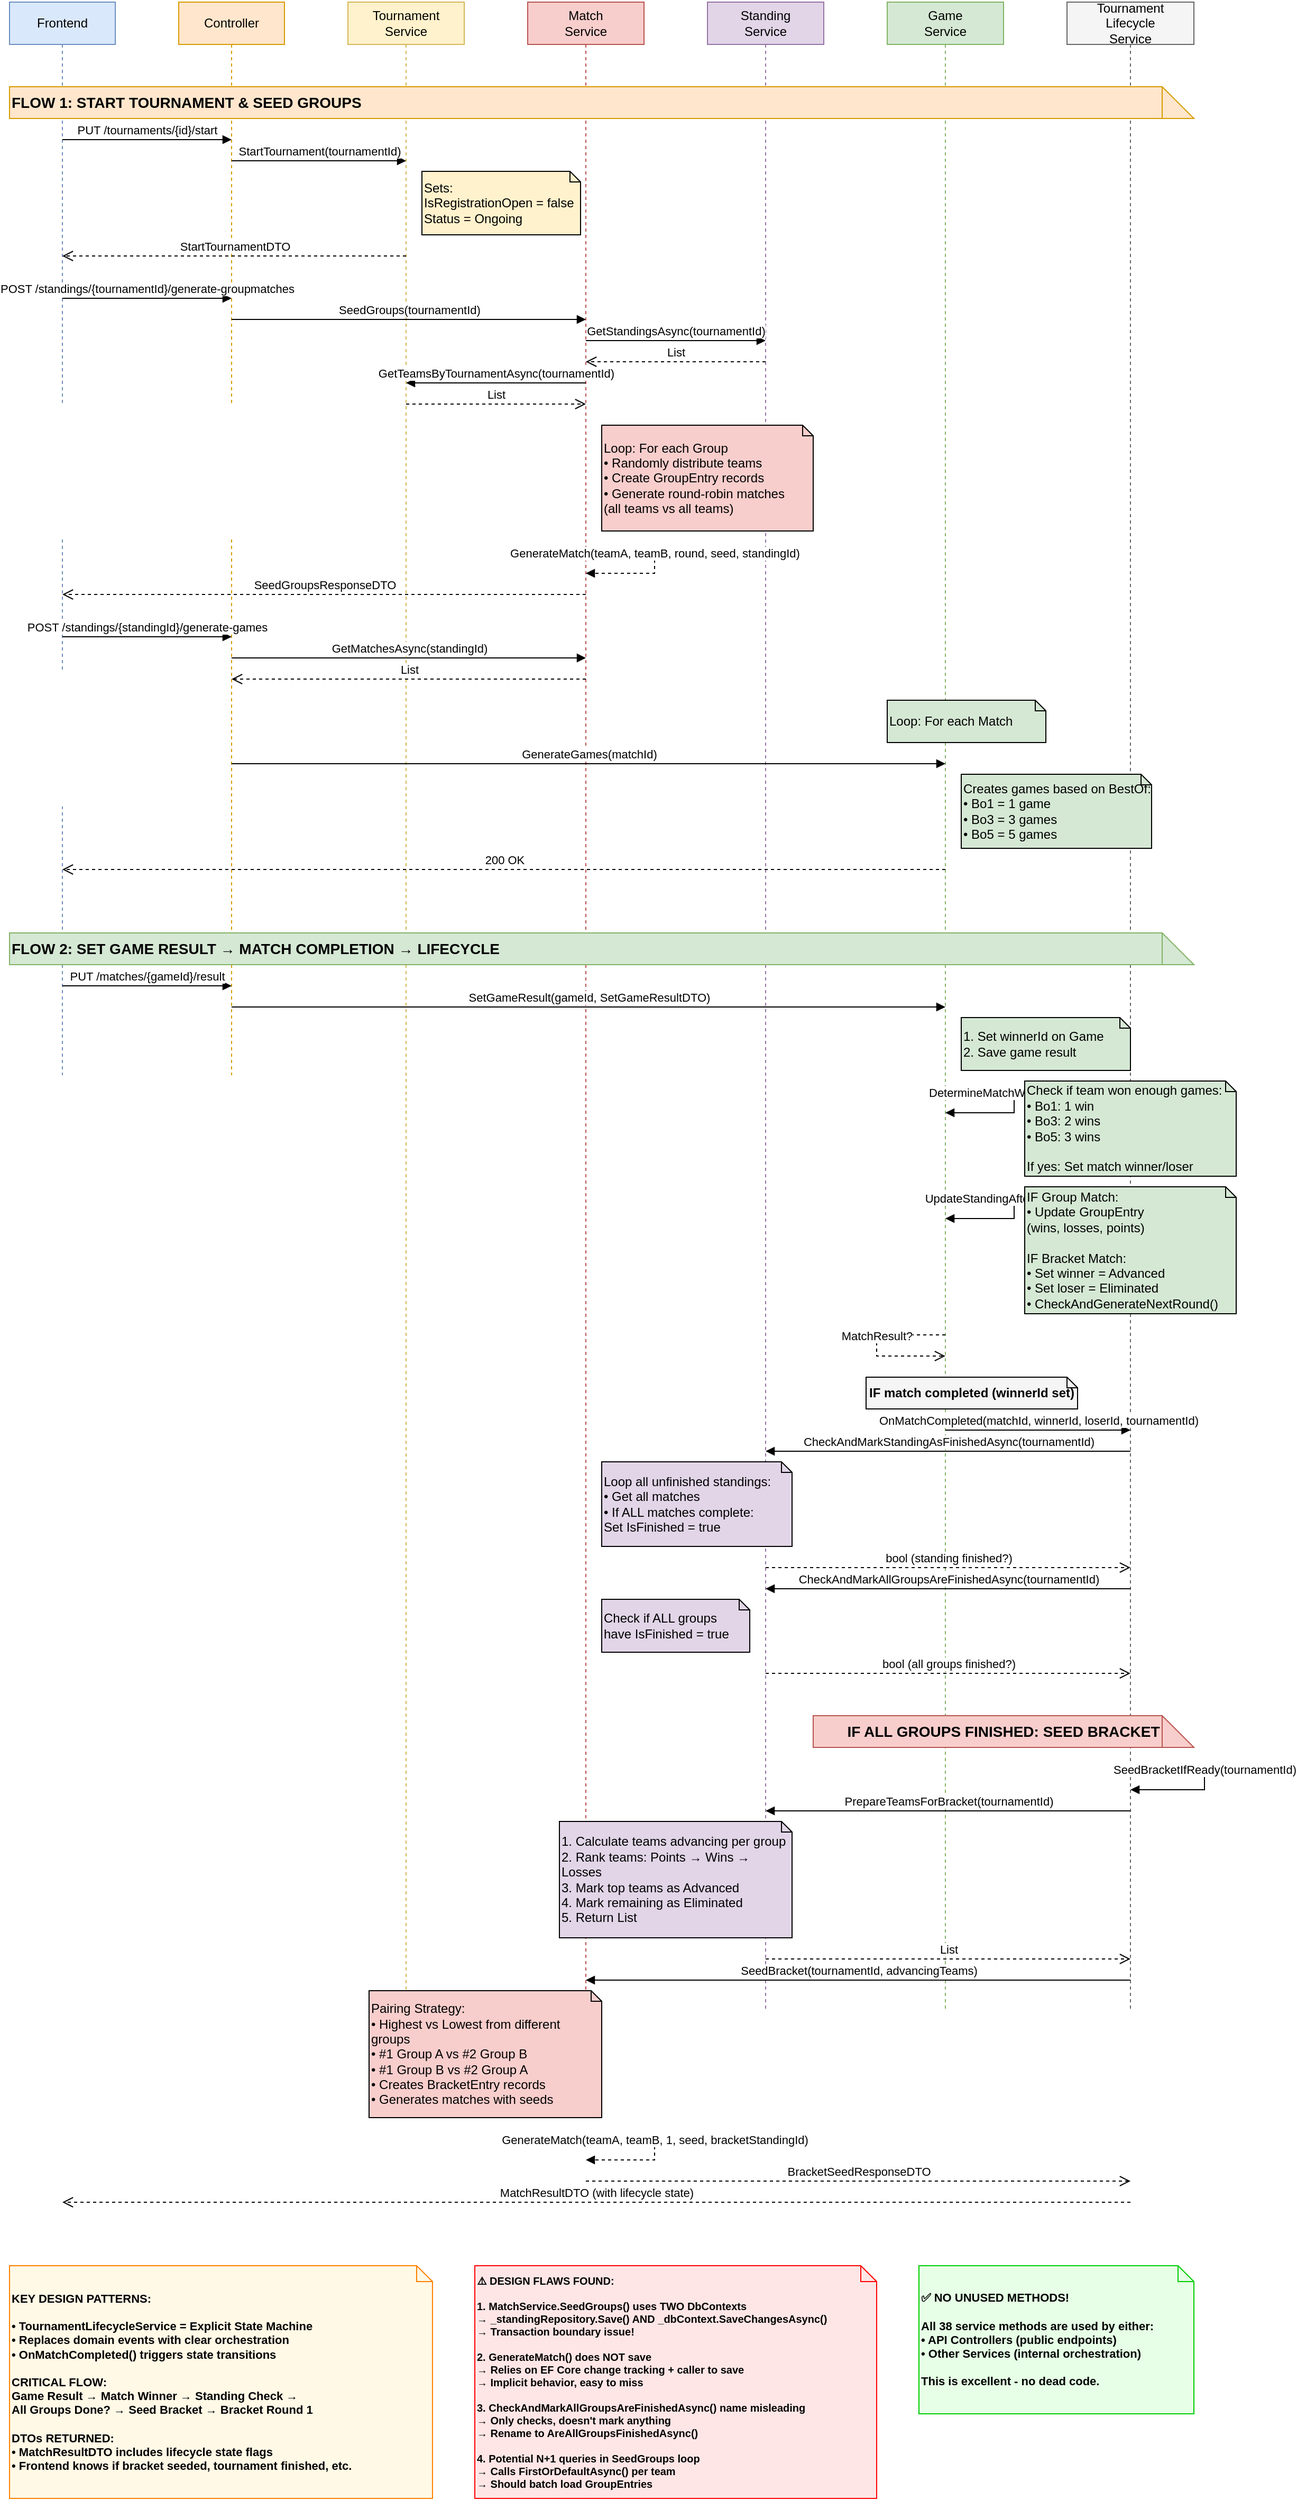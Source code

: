 <mxfile version="28.2.7">
  <diagram name="Tournament Lifecycle" id="1PXNvSy5S0UCT8VkTshk">
    <mxGraphModel dx="1783" dy="981" grid="1" gridSize="10" guides="1" tooltips="1" connect="1" arrows="1" fold="1" page="1" pageScale="1" pageWidth="827" pageHeight="1169" math="0" shadow="0">
      <root>
        <mxCell id="0" />
        <mxCell id="1" parent="0" />
        <mxCell id="b70pZqKQFfTjQ2AUIG4p-1" value="Frontend" style="shape=umlLifeline;perimeter=lifelinePerimeter;whiteSpace=wrap;html=1;container=1;collapsible=0;recursiveResize=0;outlineConnect=0;fillColor=#dae8fc;strokeColor=#6c8ebf;size=40;" vertex="1" parent="1">
          <mxGeometry x="40" y="40" width="100" height="1900" as="geometry" />
        </mxCell>
        <mxCell id="b70pZqKQFfTjQ2AUIG4p-2" value="Controller" style="shape=umlLifeline;perimeter=lifelinePerimeter;whiteSpace=wrap;html=1;container=1;collapsible=0;recursiveResize=0;outlineConnect=0;fillColor=#ffe6cc;strokeColor=#d79b00;size=40;" vertex="1" parent="1">
          <mxGeometry x="200" y="40" width="100" height="1900" as="geometry" />
        </mxCell>
        <mxCell id="b70pZqKQFfTjQ2AUIG4p-3" value="Tournament&#xa;Service" style="shape=umlLifeline;perimeter=lifelinePerimeter;whiteSpace=wrap;html=1;container=1;collapsible=0;recursiveResize=0;outlineConnect=0;fillColor=#fff2cc;strokeColor=#d6b656;size=40;" vertex="1" parent="1">
          <mxGeometry x="360" y="40" width="110" height="1900" as="geometry" />
        </mxCell>
        <mxCell id="b70pZqKQFfTjQ2AUIG4p-4" value="Match&#xa;Service" style="shape=umlLifeline;perimeter=lifelinePerimeter;whiteSpace=wrap;html=1;container=1;collapsible=0;recursiveResize=0;outlineConnect=0;fillColor=#f8cecc;strokeColor=#b85450;size=40;" vertex="1" parent="1">
          <mxGeometry x="530" y="40" width="110" height="1900" as="geometry" />
        </mxCell>
        <mxCell id="b70pZqKQFfTjQ2AUIG4p-5" value="Standing&#xa;Service" style="shape=umlLifeline;perimeter=lifelinePerimeter;whiteSpace=wrap;html=1;container=1;collapsible=0;recursiveResize=0;outlineConnect=0;fillColor=#e1d5e7;strokeColor=#9673a6;size=40;" vertex="1" parent="1">
          <mxGeometry x="700" y="40" width="110" height="1900" as="geometry" />
        </mxCell>
        <mxCell id="b70pZqKQFfTjQ2AUIG4p-6" value="Game&#xa;Service" style="shape=umlLifeline;perimeter=lifelinePerimeter;whiteSpace=wrap;html=1;container=1;collapsible=0;recursiveResize=0;outlineConnect=0;fillColor=#d5e8d4;strokeColor=#82b366;size=40;" vertex="1" parent="1">
          <mxGeometry x="870" y="40" width="110" height="1900" as="geometry" />
        </mxCell>
        <mxCell id="b70pZqKQFfTjQ2AUIG4p-7" value="Tournament&#xa;Lifecycle&#xa;Service" style="shape=umlLifeline;perimeter=lifelinePerimeter;whiteSpace=wrap;html=1;container=1;collapsible=0;recursiveResize=0;outlineConnect=0;fillColor=#f5f5f5;strokeColor=#666666;size=40;" vertex="1" parent="1">
          <mxGeometry x="1040" y="40" width="120" height="1900" as="geometry" />
        </mxCell>
        <mxCell id="b70pZqKQFfTjQ2AUIG4p-8" value="FLOW 1: START TOURNAMENT &amp; SEED GROUPS" style="shape=note;whiteSpace=wrap;html=1;backgroundOutline=1;fillColor=#ffe6cc;strokeColor=#d79b00;align=left;fontStyle=1;fontSize=14;" vertex="1" parent="1">
          <mxGeometry x="40" y="120" width="1120" height="30" as="geometry" />
        </mxCell>
        <mxCell id="b70pZqKQFfTjQ2AUIG4p-9" value="PUT /tournaments/{id}/start" style="html=1;verticalAlign=bottom;endArrow=block;rounded=0;" edge="1" parent="1">
          <mxGeometry width="80" relative="1" as="geometry">
            <mxPoint x="90" y="170" as="sourcePoint" />
            <mxPoint x="250" y="170" as="targetPoint" />
          </mxGeometry>
        </mxCell>
        <mxCell id="b70pZqKQFfTjQ2AUIG4p-10" value="StartTournament(tournamentId)" style="html=1;verticalAlign=bottom;endArrow=block;rounded=0;" edge="1" parent="1">
          <mxGeometry width="80" relative="1" as="geometry">
            <mxPoint x="250" y="190" as="sourcePoint" />
            <mxPoint x="415" y="190" as="targetPoint" />
          </mxGeometry>
        </mxCell>
        <mxCell id="b70pZqKQFfTjQ2AUIG4p-11" value="Sets:&#xa;IsRegistrationOpen = false&#xa;Status = Ongoing" style="shape=note;whiteSpace=wrap;html=1;backgroundOutline=1;fillColor=#fff2cc;align=left;size=10;" vertex="1" parent="1">
          <mxGeometry x="430" y="200" width="150" height="60" as="geometry" />
        </mxCell>
        <mxCell id="b70pZqKQFfTjQ2AUIG4p-12" value="StartTournamentDTO" style="html=1;verticalAlign=bottom;endArrow=open;dashed=1;endSize=8;rounded=0;" edge="1" parent="1">
          <mxGeometry relative="1" as="geometry">
            <mxPoint x="415" y="280" as="sourcePoint" />
            <mxPoint x="90" y="280" as="targetPoint" />
          </mxGeometry>
        </mxCell>
        <mxCell id="b70pZqKQFfTjQ2AUIG4p-13" value="POST /standings/{tournamentId}/generate-groupmatches" style="html=1;verticalAlign=bottom;endArrow=block;rounded=0;" edge="1" parent="1">
          <mxGeometry width="80" relative="1" as="geometry">
            <mxPoint x="90" y="320" as="sourcePoint" />
            <mxPoint x="250" y="320" as="targetPoint" />
          </mxGeometry>
        </mxCell>
        <mxCell id="b70pZqKQFfTjQ2AUIG4p-14" value="SeedGroups(tournamentId)" style="html=1;verticalAlign=bottom;endArrow=block;rounded=0;" edge="1" parent="1">
          <mxGeometry width="80" relative="1" as="geometry">
            <mxPoint x="250" y="340" as="sourcePoint" />
            <mxPoint x="585" y="340" as="targetPoint" />
          </mxGeometry>
        </mxCell>
        <mxCell id="b70pZqKQFfTjQ2AUIG4p-15" value="GetStandingsAsync(tournamentId)" style="html=1;verticalAlign=bottom;endArrow=block;rounded=0;" edge="1" parent="1">
          <mxGeometry width="80" relative="1" as="geometry">
            <mxPoint x="585" y="360" as="sourcePoint" />
            <mxPoint x="755" y="360" as="targetPoint" />
          </mxGeometry>
        </mxCell>
        <mxCell id="b70pZqKQFfTjQ2AUIG4p-16" value="List&lt;Standing&gt;" style="html=1;verticalAlign=bottom;endArrow=open;dashed=1;endSize=8;rounded=0;" edge="1" parent="1">
          <mxGeometry relative="1" as="geometry">
            <mxPoint x="755" y="380" as="sourcePoint" />
            <mxPoint x="585" y="380" as="targetPoint" />
          </mxGeometry>
        </mxCell>
        <mxCell id="b70pZqKQFfTjQ2AUIG4p-17" value="GetTeamsByTournamentAsync(tournamentId)" style="html=1;verticalAlign=bottom;endArrow=block;rounded=0;" edge="1" parent="1">
          <mxGeometry width="80" relative="1" as="geometry">
            <mxPoint x="585" y="400" as="sourcePoint" />
            <mxPoint x="415" y="400" as="targetPoint" />
          </mxGeometry>
        </mxCell>
        <mxCell id="b70pZqKQFfTjQ2AUIG4p-18" value="List&lt;GetTeamResponseDTO&gt;" style="html=1;verticalAlign=bottom;endArrow=open;dashed=1;endSize=8;rounded=0;" edge="1" parent="1">
          <mxGeometry relative="1" as="geometry">
            <mxPoint x="415" y="420" as="sourcePoint" />
            <mxPoint x="585" y="420" as="targetPoint" />
          </mxGeometry>
        </mxCell>
        <mxCell id="b70pZqKQFfTjQ2AUIG4p-19" value="Loop: For each Group&#xa;• Randomly distribute teams&#xa;• Create GroupEntry records&#xa;• Generate round-robin matches&#xa;  (all teams vs all teams)" style="shape=note;whiteSpace=wrap;html=1;backgroundOutline=1;fillColor=#f8cecc;align=left;size=10;" vertex="1" parent="1">
          <mxGeometry x="600" y="440" width="200" height="100" as="geometry" />
        </mxCell>
        <mxCell id="b70pZqKQFfTjQ2AUIG4p-20" value="GenerateMatch(teamA, teamB, round, seed, standingId)" style="html=1;verticalAlign=bottom;endArrow=block;rounded=0;dashed=1;" edge="1" parent="1">
          <mxGeometry width="80" relative="1" as="geometry">
            <mxPoint x="585" y="560" as="sourcePoint" />
            <mxPoint x="585" y="580" as="targetPoint" />
            <Array as="points">
              <mxPoint x="650" y="560" />
              <mxPoint x="650" y="580" />
            </Array>
          </mxGeometry>
        </mxCell>
        <mxCell id="b70pZqKQFfTjQ2AUIG4p-21" value="SeedGroupsResponseDTO" style="html=1;verticalAlign=bottom;endArrow=open;dashed=1;endSize=8;rounded=0;" edge="1" parent="1">
          <mxGeometry relative="1" as="geometry">
            <mxPoint x="585" y="600" as="sourcePoint" />
            <mxPoint x="90" y="600" as="targetPoint" />
          </mxGeometry>
        </mxCell>
        <mxCell id="b70pZqKQFfTjQ2AUIG4p-22" value="POST /standings/{standingId}/generate-games" style="html=1;verticalAlign=bottom;endArrow=block;rounded=0;" edge="1" parent="1">
          <mxGeometry width="80" relative="1" as="geometry">
            <mxPoint x="90" y="640" as="sourcePoint" />
            <mxPoint x="250" y="640" as="targetPoint" />
          </mxGeometry>
        </mxCell>
        <mxCell id="b70pZqKQFfTjQ2AUIG4p-23" value="GetMatchesAsync(standingId)" style="html=1;verticalAlign=bottom;endArrow=block;rounded=0;" edge="1" parent="1">
          <mxGeometry width="80" relative="1" as="geometry">
            <mxPoint x="250" y="660" as="sourcePoint" />
            <mxPoint x="585" y="660" as="targetPoint" />
          </mxGeometry>
        </mxCell>
        <mxCell id="b70pZqKQFfTjQ2AUIG4p-24" value="List&lt;Match&gt;" style="html=1;verticalAlign=bottom;endArrow=open;dashed=1;endSize=8;rounded=0;" edge="1" parent="1">
          <mxGeometry relative="1" as="geometry">
            <mxPoint x="585" y="680" as="sourcePoint" />
            <mxPoint x="250" y="680" as="targetPoint" />
          </mxGeometry>
        </mxCell>
        <mxCell id="b70pZqKQFfTjQ2AUIG4p-25" value="Loop: For each Match" style="shape=note;whiteSpace=wrap;html=1;backgroundOutline=1;fillColor=#d5e8d4;align=left;size=10;" vertex="1" parent="1">
          <mxGeometry x="870" y="700" width="150" height="40" as="geometry" />
        </mxCell>
        <mxCell id="b70pZqKQFfTjQ2AUIG4p-26" value="GenerateGames(matchId)" style="html=1;verticalAlign=bottom;endArrow=block;rounded=0;" edge="1" parent="1">
          <mxGeometry width="80" relative="1" as="geometry">
            <mxPoint x="250" y="760" as="sourcePoint" />
            <mxPoint x="925" y="760" as="targetPoint" />
          </mxGeometry>
        </mxCell>
        <mxCell id="b70pZqKQFfTjQ2AUIG4p-27" value="Creates games based on BestOf:&#xa;• Bo1 = 1 game&#xa;• Bo3 = 3 games&#xa;• Bo5 = 5 games" style="shape=note;whiteSpace=wrap;html=1;backgroundOutline=1;fillColor=#d5e8d4;align=left;size=10;" vertex="1" parent="1">
          <mxGeometry x="940" y="770" width="180" height="70" as="geometry" />
        </mxCell>
        <mxCell id="b70pZqKQFfTjQ2AUIG4p-28" value="200 OK" style="html=1;verticalAlign=bottom;endArrow=open;dashed=1;endSize=8;rounded=0;" edge="1" parent="1">
          <mxGeometry relative="1" as="geometry">
            <mxPoint x="925" y="860" as="sourcePoint" />
            <mxPoint x="90" y="860" as="targetPoint" />
          </mxGeometry>
        </mxCell>
        <mxCell id="b70pZqKQFfTjQ2AUIG4p-29" value="FLOW 2: SET GAME RESULT → MATCH COMPLETION → LIFECYCLE" style="shape=note;whiteSpace=wrap;html=1;backgroundOutline=1;fillColor=#d5e8d4;strokeColor=#82b366;align=left;fontStyle=1;fontSize=14;" vertex="1" parent="1">
          <mxGeometry x="40" y="920" width="1120" height="30" as="geometry" />
        </mxCell>
        <mxCell id="b70pZqKQFfTjQ2AUIG4p-30" value="PUT /matches/{gameId}/result" style="html=1;verticalAlign=bottom;endArrow=block;rounded=0;" edge="1" parent="1">
          <mxGeometry width="80" relative="1" as="geometry">
            <mxPoint x="90" y="970" as="sourcePoint" />
            <mxPoint x="250" y="970" as="targetPoint" />
          </mxGeometry>
        </mxCell>
        <mxCell id="b70pZqKQFfTjQ2AUIG4p-31" value="SetGameResult(gameId, SetGameResultDTO)" style="html=1;verticalAlign=bottom;endArrow=block;rounded=0;" edge="1" parent="1">
          <mxGeometry width="80" relative="1" as="geometry">
            <mxPoint x="250" y="990" as="sourcePoint" />
            <mxPoint x="925" y="990" as="targetPoint" />
          </mxGeometry>
        </mxCell>
        <mxCell id="b70pZqKQFfTjQ2AUIG4p-32" value="1. Set winnerId on Game&#xa;2. Save game result" style="shape=note;whiteSpace=wrap;html=1;backgroundOutline=1;fillColor=#d5e8d4;align=left;size=10;" vertex="1" parent="1">
          <mxGeometry x="940" y="1000" width="160" height="50" as="geometry" />
        </mxCell>
        <mxCell id="b70pZqKQFfTjQ2AUIG4p-33" value="DetermineMatchWinner(matchId)" style="html=1;verticalAlign=bottom;endArrow=block;rounded=0;" edge="1" parent="1">
          <mxGeometry width="80" relative="1" as="geometry">
            <mxPoint x="925" y="1070" as="sourcePoint" />
            <mxPoint x="925" y="1090" as="targetPoint" />
            <Array as="points">
              <mxPoint x="990" y="1070" />
              <mxPoint x="990" y="1090" />
            </Array>
          </mxGeometry>
        </mxCell>
        <mxCell id="b70pZqKQFfTjQ2AUIG4p-34" value="Check if team won enough games:&#xa;• Bo1: 1 win&#xa;• Bo3: 2 wins&#xa;• Bo5: 3 wins&#xa;&#xa;If yes: Set match winner/loser" style="shape=note;whiteSpace=wrap;html=1;backgroundOutline=1;fillColor=#d5e8d4;align=left;size=10;" vertex="1" parent="1">
          <mxGeometry x="1000" y="1060" width="200" height="90" as="geometry" />
        </mxCell>
        <mxCell id="b70pZqKQFfTjQ2AUIG4p-35" value="UpdateStandingAfterMatch(match)" style="html=1;verticalAlign=bottom;endArrow=block;rounded=0;" edge="1" parent="1">
          <mxGeometry width="80" relative="1" as="geometry">
            <mxPoint x="925" y="1170" as="sourcePoint" />
            <mxPoint x="925" y="1190" as="targetPoint" />
            <Array as="points">
              <mxPoint x="990" y="1170" />
              <mxPoint x="990" y="1190" />
            </Array>
          </mxGeometry>
        </mxCell>
        <mxCell id="b70pZqKQFfTjQ2AUIG4p-36" value="IF Group Match:&#xa;• Update GroupEntry&#xa;  (wins, losses, points)&#xa;&#xa;IF Bracket Match:&#xa;• Set winner = Advanced&#xa;• Set loser = Eliminated&#xa;• CheckAndGenerateNextRound()" style="shape=note;whiteSpace=wrap;html=1;backgroundOutline=1;fillColor=#d5e8d4;align=left;size=10;" vertex="1" parent="1">
          <mxGeometry x="1000" y="1160" width="200" height="120" as="geometry" />
        </mxCell>
        <mxCell id="b70pZqKQFfTjQ2AUIG4p-37" value="MatchResult?" style="html=1;verticalAlign=bottom;endArrow=open;dashed=1;endSize=8;rounded=0;" edge="1" parent="1">
          <mxGeometry relative="1" as="geometry">
            <mxPoint x="925" y="1300" as="sourcePoint" />
            <mxPoint x="925" y="1320" as="targetPoint" />
            <Array as="points">
              <mxPoint x="860" y="1300" />
              <mxPoint x="860" y="1320" />
            </Array>
          </mxGeometry>
        </mxCell>
        <mxCell id="b70pZqKQFfTjQ2AUIG4p-38" value="IF match completed (winnerId set)" style="shape=note;whiteSpace=wrap;html=1;backgroundOutline=1;fillColor=#f5f5f5;align=center;size=10;fontStyle=1;" vertex="1" parent="1">
          <mxGeometry x="850" y="1340" width="200" height="30" as="geometry" />
        </mxCell>
        <mxCell id="b70pZqKQFfTjQ2AUIG4p-39" value="OnMatchCompleted(matchId, winnerId, loserId, tournamentId)" style="html=1;verticalAlign=bottom;endArrow=block;rounded=0;" edge="1" parent="1">
          <mxGeometry width="80" relative="1" as="geometry">
            <mxPoint x="925" y="1390" as="sourcePoint" />
            <mxPoint x="1100" y="1390" as="targetPoint" />
          </mxGeometry>
        </mxCell>
        <mxCell id="b70pZqKQFfTjQ2AUIG4p-40" value="CheckAndMarkStandingAsFinishedAsync(tournamentId)" style="html=1;verticalAlign=bottom;endArrow=block;rounded=0;" edge="1" parent="1">
          <mxGeometry width="80" relative="1" as="geometry">
            <mxPoint x="1100" y="1410" as="sourcePoint" />
            <mxPoint x="755" y="1410" as="targetPoint" />
          </mxGeometry>
        </mxCell>
        <mxCell id="b70pZqKQFfTjQ2AUIG4p-41" value="Loop all unfinished standings:&#xa;• Get all matches&#xa;• If ALL matches complete:&#xa;  Set IsFinished = true" style="shape=note;whiteSpace=wrap;html=1;backgroundOutline=1;fillColor=#e1d5e7;align=left;size=10;" vertex="1" parent="1">
          <mxGeometry x="600" y="1420" width="180" height="80" as="geometry" />
        </mxCell>
        <mxCell id="b70pZqKQFfTjQ2AUIG4p-42" value="bool (standing finished?)" style="html=1;verticalAlign=bottom;endArrow=open;dashed=1;endSize=8;rounded=0;" edge="1" parent="1">
          <mxGeometry relative="1" as="geometry">
            <mxPoint x="755" y="1520" as="sourcePoint" />
            <mxPoint x="1100" y="1520" as="targetPoint" />
          </mxGeometry>
        </mxCell>
        <mxCell id="b70pZqKQFfTjQ2AUIG4p-43" value="CheckAndMarkAllGroupsAreFinishedAsync(tournamentId)" style="html=1;verticalAlign=bottom;endArrow=block;rounded=0;" edge="1" parent="1">
          <mxGeometry width="80" relative="1" as="geometry">
            <mxPoint x="1100" y="1540" as="sourcePoint" />
            <mxPoint x="755" y="1540" as="targetPoint" />
          </mxGeometry>
        </mxCell>
        <mxCell id="b70pZqKQFfTjQ2AUIG4p-44" value="Check if ALL groups&#xa;have IsFinished = true" style="shape=note;whiteSpace=wrap;html=1;backgroundOutline=1;fillColor=#e1d5e7;align=left;size=10;" vertex="1" parent="1">
          <mxGeometry x="600" y="1550" width="140" height="50" as="geometry" />
        </mxCell>
        <mxCell id="b70pZqKQFfTjQ2AUIG4p-45" value="bool (all groups finished?)" style="html=1;verticalAlign=bottom;endArrow=open;dashed=1;endSize=8;rounded=0;" edge="1" parent="1">
          <mxGeometry relative="1" as="geometry">
            <mxPoint x="755" y="1620" as="sourcePoint" />
            <mxPoint x="1100" y="1620" as="targetPoint" />
          </mxGeometry>
        </mxCell>
        <mxCell id="b70pZqKQFfTjQ2AUIG4p-46" value="IF ALL GROUPS FINISHED: SEED BRACKET" style="shape=note;whiteSpace=wrap;html=1;backgroundOutline=1;fillColor=#f8cecc;strokeColor=#b85450;align=center;fontStyle=1;fontSize=14;" vertex="1" parent="1">
          <mxGeometry x="800" y="1660" width="360" height="30" as="geometry" />
        </mxCell>
        <mxCell id="b70pZqKQFfTjQ2AUIG4p-47" value="SeedBracketIfReady(tournamentId)" style="html=1;verticalAlign=bottom;endArrow=block;rounded=0;" edge="1" parent="1">
          <mxGeometry width="80" relative="1" as="geometry">
            <mxPoint x="1100" y="1710" as="sourcePoint" />
            <mxPoint x="1100" y="1730" as="targetPoint" />
            <Array as="points">
              <mxPoint x="1170" y="1710" />
              <mxPoint x="1170" y="1730" />
            </Array>
          </mxGeometry>
        </mxCell>
        <mxCell id="b70pZqKQFfTjQ2AUIG4p-48" value="PrepareTeamsForBracket(tournamentId)" style="html=1;verticalAlign=bottom;endArrow=block;rounded=0;" edge="1" parent="1">
          <mxGeometry width="80" relative="1" as="geometry">
            <mxPoint x="1100" y="1750" as="sourcePoint" />
            <mxPoint x="755" y="1750" as="targetPoint" />
          </mxGeometry>
        </mxCell>
        <mxCell id="b70pZqKQFfTjQ2AUIG4p-49" value="1. Calculate teams advancing per group&#xa;2. Rank teams: Points → Wins → Losses&#xa;3. Mark top teams as Advanced&#xa;4. Mark remaining as Eliminated&#xa;5. Return List&lt;BracketSeedDTO&gt;" style="shape=note;whiteSpace=wrap;html=1;backgroundOutline=1;fillColor=#e1d5e7;align=left;size=10;" vertex="1" parent="1">
          <mxGeometry x="560" y="1760" width="220" height="110" as="geometry" />
        </mxCell>
        <mxCell id="b70pZqKQFfTjQ2AUIG4p-50" value="List&lt;BracketSeedDTO&gt;" style="html=1;verticalAlign=bottom;endArrow=open;dashed=1;endSize=8;rounded=0;" edge="1" parent="1">
          <mxGeometry relative="1" as="geometry">
            <mxPoint x="755" y="1890" as="sourcePoint" />
            <mxPoint x="1100" y="1890" as="targetPoint" />
          </mxGeometry>
        </mxCell>
        <mxCell id="b70pZqKQFfTjQ2AUIG4p-51" value="SeedBracket(tournamentId, advancingTeams)" style="html=1;verticalAlign=bottom;endArrow=block;rounded=0;" edge="1" parent="1">
          <mxGeometry width="80" relative="1" as="geometry">
            <mxPoint x="1100" y="1910" as="sourcePoint" />
            <mxPoint x="585" y="1910" as="targetPoint" />
          </mxGeometry>
        </mxCell>
        <mxCell id="b70pZqKQFfTjQ2AUIG4p-52" value="Pairing Strategy:&#xa;• Highest vs Lowest from different groups&#xa;• #1 Group A vs #2 Group B&#xa;• #1 Group B vs #2 Group A&#xa;• Creates BracketEntry records&#xa;• Generates matches with seeds" style="shape=note;whiteSpace=wrap;html=1;backgroundOutline=1;fillColor=#f8cecc;align=left;size=10;" vertex="1" parent="1">
          <mxGeometry x="380" y="1920" width="220" height="120" as="geometry" />
        </mxCell>
        <mxCell id="b70pZqKQFfTjQ2AUIG4p-53" value="GenerateMatch(teamA, teamB, 1, seed, bracketStandingId)" style="html=1;verticalAlign=bottom;endArrow=block;rounded=0;dashed=1;" edge="1" parent="1">
          <mxGeometry width="80" relative="1" as="geometry">
            <mxPoint x="585" y="2060" as="sourcePoint" />
            <mxPoint x="585" y="2080" as="targetPoint" />
            <Array as="points">
              <mxPoint x="650" y="2060" />
              <mxPoint x="650" y="2080" />
            </Array>
          </mxGeometry>
        </mxCell>
        <mxCell id="b70pZqKQFfTjQ2AUIG4p-54" value="BracketSeedResponseDTO" style="html=1;verticalAlign=bottom;endArrow=open;dashed=1;endSize=8;rounded=0;" edge="1" parent="1">
          <mxGeometry relative="1" as="geometry">
            <mxPoint x="585" y="2100" as="sourcePoint" />
            <mxPoint x="1100" y="2100" as="targetPoint" />
          </mxGeometry>
        </mxCell>
        <mxCell id="b70pZqKQFfTjQ2AUIG4p-55" value="MatchResultDTO (with lifecycle state)" style="html=1;verticalAlign=bottom;endArrow=open;dashed=1;endSize=8;rounded=0;" edge="1" parent="1">
          <mxGeometry relative="1" as="geometry">
            <mxPoint x="1100" y="2120" as="sourcePoint" />
            <mxPoint x="90" y="2120" as="targetPoint" />
          </mxGeometry>
        </mxCell>
        <mxCell id="b70pZqKQFfTjQ2AUIG4p-56" value="KEY DESIGN PATTERNS:&#xa;&#xa;• TournamentLifecycleService = Explicit State Machine&#xa;• Replaces domain events with clear orchestration&#xa;• OnMatchCompleted() triggers state transitions&#xa;&#xa;CRITICAL FLOW:&#xa;Game Result → Match Winner → Standing Check →&#xa;All Groups Done? → Seed Bracket → Bracket Round 1&#xa;&#xa;DTOs RETURNED:&#xa;• MatchResultDTO includes lifecycle state flags&#xa;• Frontend knows if bracket seeded, tournament finished, etc." style="shape=note;whiteSpace=wrap;html=1;backgroundOutline=1;fillColor=#fff9e6;strokeColor=#FF8000;align=left;size=15;fontStyle=1;fontSize=11;" vertex="1" parent="1">
          <mxGeometry x="40" y="2180" width="400" height="220" as="geometry" />
        </mxCell>
        <mxCell id="b70pZqKQFfTjQ2AUIG4p-57" value="⚠️ DESIGN FLAWS FOUND:&#xa;&#xa;1. MatchService.SeedGroups() uses TWO DbContexts&#xa;   → _standingRepository.Save() AND _dbContext.SaveChangesAsync()&#xa;   → Transaction boundary issue!&#xa;&#xa;2. GenerateMatch() does NOT save&#xa;   → Relies on EF Core change tracking + caller to save&#xa;   → Implicit behavior, easy to miss&#xa;&#xa;3. CheckAndMarkAllGroupsAreFinishedAsync() name misleading&#xa;   → Only checks, doesn&#39;t mark anything&#xa;   → Rename to AreAllGroupsFinishedAsync()&#xa;&#xa;4. Potential N+1 queries in SeedGroups loop&#xa;   → Calls FirstOrDefaultAsync() per team&#xa;   → Should batch load GroupEntries" style="shape=note;whiteSpace=wrap;html=1;backgroundOutline=1;fillColor=#ffe6e6;strokeColor=#FF0000;align=left;size=15;fontStyle=1;fontSize=10;" vertex="1" parent="1">
          <mxGeometry x="480" y="2180" width="380" height="220" as="geometry" />
        </mxCell>
        <mxCell id="b70pZqKQFfTjQ2AUIG4p-58" value="✅ NO UNUSED METHODS!&#xa;&#xa;All 38 service methods are used by either:&#xa;• API Controllers (public endpoints)&#xa;• Other Services (internal orchestration)&#xa;&#xa;This is excellent - no dead code." style="shape=note;whiteSpace=wrap;html=1;backgroundOutline=1;fillColor=#e6ffe6;strokeColor=#00CC00;align=left;size=15;fontStyle=1;fontSize=11;" vertex="1" parent="1">
          <mxGeometry x="900" y="2180" width="260" height="140" as="geometry" />
        </mxCell>
      </root>
    </mxGraphModel>
  </diagram>
</mxfile>
